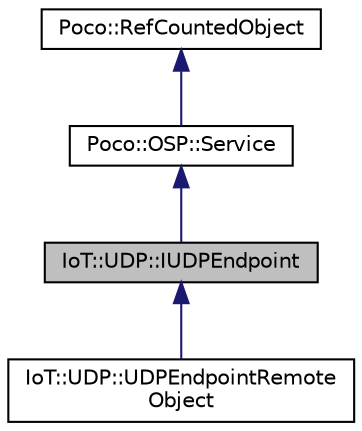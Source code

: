 digraph "IoT::UDP::IUDPEndpoint"
{
 // LATEX_PDF_SIZE
  edge [fontname="Helvetica",fontsize="10",labelfontname="Helvetica",labelfontsize="10"];
  node [fontname="Helvetica",fontsize="10",shape=record];
  Node1 [label="IoT::UDP::IUDPEndpoint",height=0.2,width=0.4,color="black", fillcolor="grey75", style="filled", fontcolor="black",tooltip="The UDPEndpoint is used to receive and send UDP packets."];
  Node2 -> Node1 [dir="back",color="midnightblue",fontsize="10",style="solid"];
  Node2 [label="Poco::OSP::Service",height=0.2,width=0.4,color="black", fillcolor="white", style="filled",URL="$classPoco_1_1OSP_1_1Service.html",tooltip=" "];
  Node3 -> Node2 [dir="back",color="midnightblue",fontsize="10",style="solid"];
  Node3 [label="Poco::RefCountedObject",height=0.2,width=0.4,color="black", fillcolor="white", style="filled",URL="$classPoco_1_1RefCountedObject.html",tooltip=" "];
  Node1 -> Node4 [dir="back",color="midnightblue",fontsize="10",style="solid"];
  Node4 [label="IoT::UDP::UDPEndpointRemote\lObject",height=0.2,width=0.4,color="black", fillcolor="white", style="filled",URL="$classIoT_1_1UDP_1_1UDPEndpointRemoteObject.html",tooltip="The UDPEndpoint is used to receive and send UDP packets."];
}
